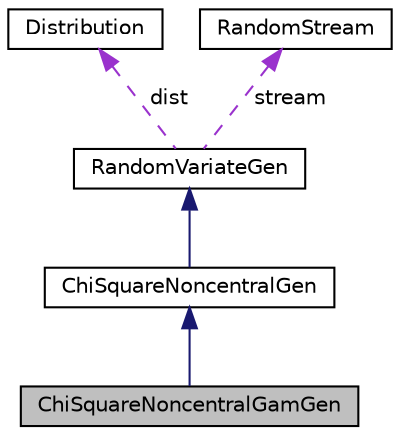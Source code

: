 digraph "ChiSquareNoncentralGamGen"
{
 // INTERACTIVE_SVG=YES
  bgcolor="transparent";
  edge [fontname="Helvetica",fontsize="10",labelfontname="Helvetica",labelfontsize="10"];
  node [fontname="Helvetica",fontsize="10",shape=record];
  Node3 [label="ChiSquareNoncentralGamGen",height=0.2,width=0.4,color="black", fillcolor="grey75", style="filled", fontcolor="black"];
  Node4 -> Node3 [dir="back",color="midnightblue",fontsize="10",style="solid",fontname="Helvetica"];
  Node4 [label="ChiSquareNoncentralGen",height=0.2,width=0.4,color="black",URL="$classumontreal_1_1ssj_1_1randvar_1_1ChiSquareNoncentralGen.html",tooltip="This class implements random variate generators for the noncentral chi square distribution with  degr..."];
  Node5 -> Node4 [dir="back",color="midnightblue",fontsize="10",style="solid",fontname="Helvetica"];
  Node5 [label="RandomVariateGen",height=0.2,width=0.4,color="black",URL="$classumontreal_1_1ssj_1_1randvar_1_1RandomVariateGen.html",tooltip="This is the base class for all random variate generators over the real line. "];
  Node6 -> Node5 [dir="back",color="darkorchid3",fontsize="10",style="dashed",label=" dist" ,fontname="Helvetica"];
  Node6 [label="Distribution",height=0.2,width=0.4,color="black",URL="$interfaceumontreal_1_1ssj_1_1probdist_1_1Distribution.html",tooltip="This interface should be implemented by all classes supporting discrete and continuous distributions..."];
  Node7 -> Node5 [dir="back",color="darkorchid3",fontsize="10",style="dashed",label=" stream" ,fontname="Helvetica"];
  Node7 [label="RandomStream",height=0.2,width=0.4,color="black",URL="$interfaceumontreal_1_1ssj_1_1rng_1_1RandomStream.html",tooltip="This interface defines the basic structures to handle multiple streams of uniform (pseudo)random numb..."];
}
